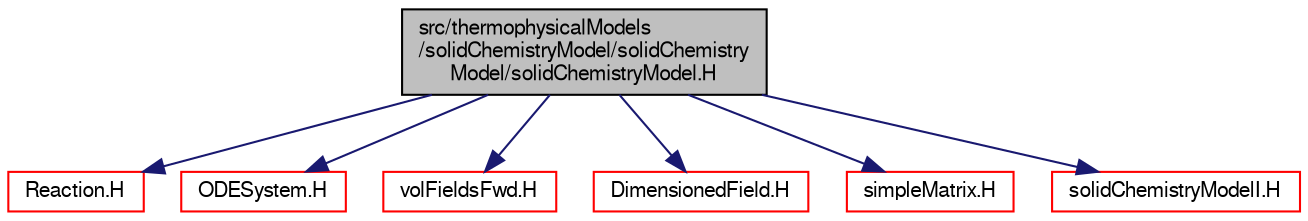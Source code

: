 digraph "src/thermophysicalModels/solidChemistryModel/solidChemistryModel/solidChemistryModel.H"
{
  bgcolor="transparent";
  edge [fontname="FreeSans",fontsize="10",labelfontname="FreeSans",labelfontsize="10"];
  node [fontname="FreeSans",fontsize="10",shape=record];
  Node0 [label="src/thermophysicalModels\l/solidChemistryModel/solidChemistry\lModel/solidChemistryModel.H",height=0.2,width=0.4,color="black", fillcolor="grey75", style="filled", fontcolor="black"];
  Node0 -> Node1 [color="midnightblue",fontsize="10",style="solid",fontname="FreeSans"];
  Node1 [label="Reaction.H",height=0.2,width=0.4,color="red",URL="$a16568.html"];
  Node0 -> Node92 [color="midnightblue",fontsize="10",style="solid",fontname="FreeSans"];
  Node92 [label="ODESystem.H",height=0.2,width=0.4,color="red",URL="$a08366.html"];
  Node0 -> Node103 [color="midnightblue",fontsize="10",style="solid",fontname="FreeSans"];
  Node103 [label="volFieldsFwd.H",height=0.2,width=0.4,color="red",URL="$a02753.html"];
  Node0 -> Node120 [color="midnightblue",fontsize="10",style="solid",fontname="FreeSans"];
  Node120 [label="DimensionedField.H",height=0.2,width=0.4,color="red",URL="$a09410.html"];
  Node0 -> Node140 [color="midnightblue",fontsize="10",style="solid",fontname="FreeSans"];
  Node140 [label="simpleMatrix.H",height=0.2,width=0.4,color="red",URL="$a11042.html"];
  Node0 -> Node141 [color="midnightblue",fontsize="10",style="solid",fontname="FreeSans"];
  Node141 [label="solidChemistryModelI.H",height=0.2,width=0.4,color="red",URL="$a16289.html"];
}
